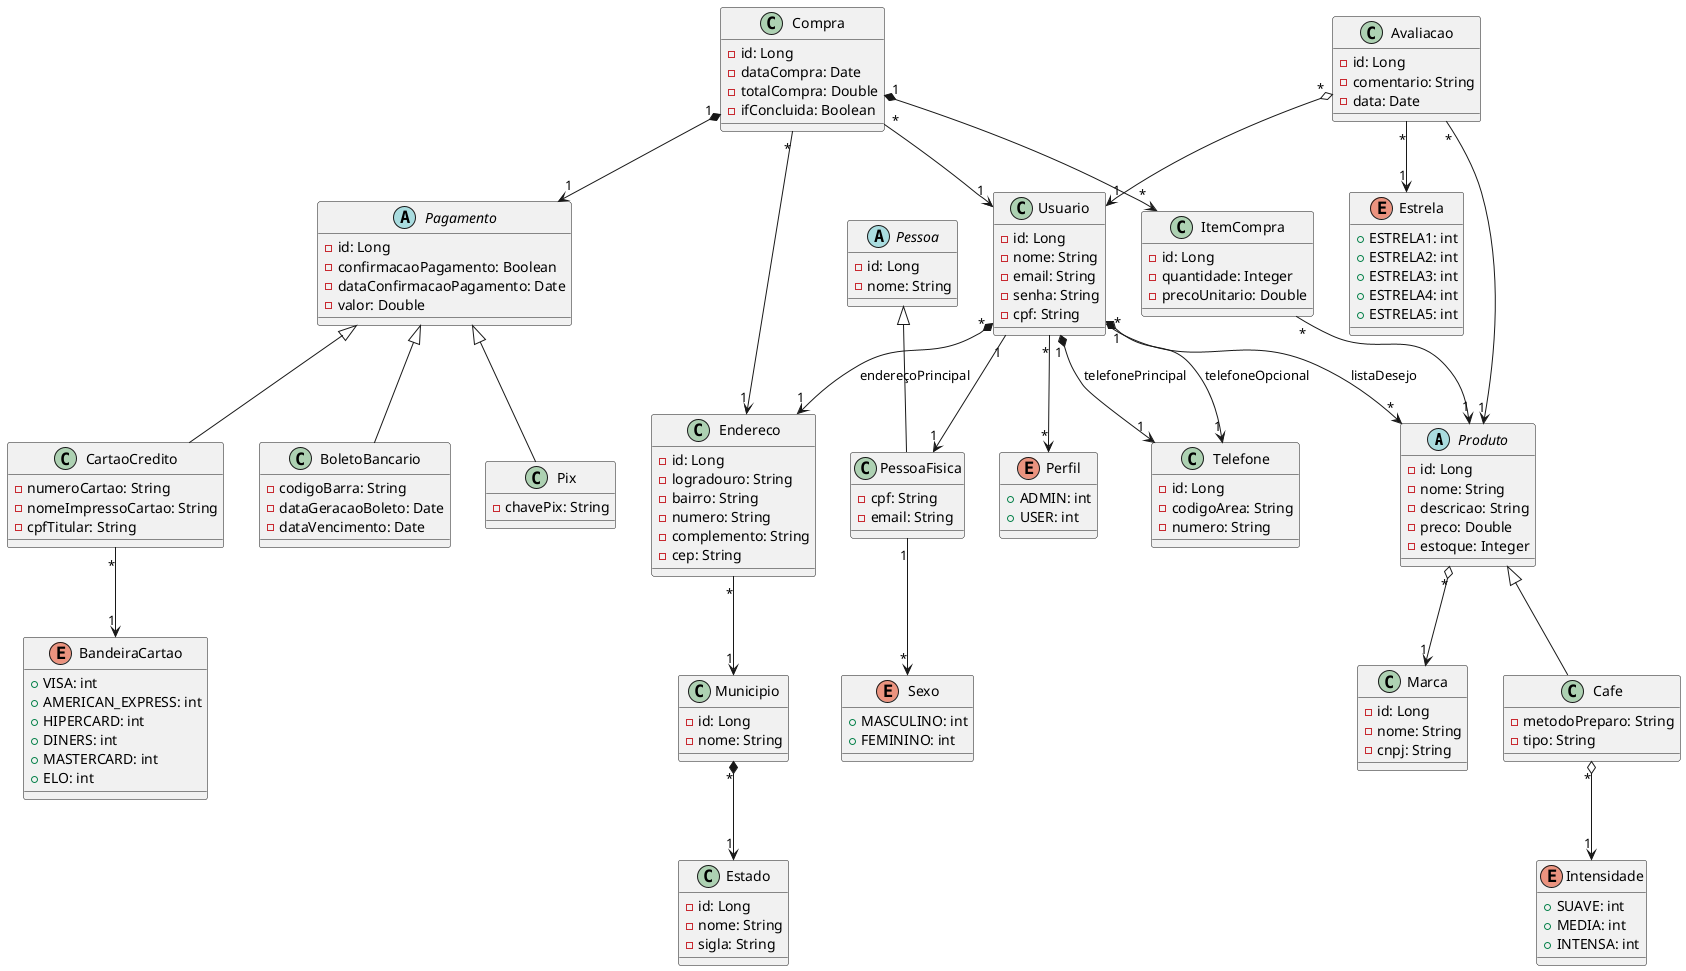 @startuml Coffee-eCommerce

    abstract class Produto {

        - id: Long
        - nome: String
        - descricao: String
        - preco: Double
        - estoque: Integer
    }

    class Cafe {

        - metodoPreparo: String
        - tipo: String
    }

    enum Intensidade {

        + SUAVE: int
        + MEDIA: int
        + INTENSA: int
    }

    class Marca {

        - id: Long
        - nome: String
        - cnpj: String
    }

    abstract class Pessoa {

        - id: Long
        - nome: String
    }

    class PessoaFisica {

        - cpf: String
        - email: String
    }

    enum Sexo {

        + MASCULINO: int
        + FEMININO: int
    }

    enum Perfil {

        + ADMIN: int
        + USER: int
    }

    class Usuario {

        - id: Long
        - nome: String
        - email: String
        - senha: String
        - cpf: String
    }

    class Telefone {

        - id: Long
        - codigoArea: String
        - numero: String
    }

    class Compra {

        - id: Long
        - dataCompra: Date
        - totalCompra: Double
        - ifConcluida: Boolean
    }

    class ItemCompra {

        - id: Long
        - quantidade: Integer
        - precoUnitario: Double
    }

    class Endereco {

        - id: Long
        - logradouro: String
        - bairro: String
        - numero: String
        - complemento: String
        - cep: String
    }

    class Avaliacao {

        - id: Long
        - comentario: String
        - data: Date
    }

    enum Estrela {

        + ESTRELA1: int
        + ESTRELA2: int
        + ESTRELA3: int
        + ESTRELA4: int
        + ESTRELA5: int
    }

    abstract class Pagamento {

        - id: Long
        - confirmacaoPagamento: Boolean
        - dataConfirmacaoPagamento: Date
        - valor: Double
    }

    class BoletoBancario {

        - codigoBarra: String
        - dataGeracaoBoleto: Date
        - dataVencimento: Date
    }

    class Pix {

        - chavePix: String
    }

    class CartaoCredito {

        - numeroCartao: String
        - nomeImpressoCartao: String
        - cpfTitular: String
    }

    enum BandeiraCartao {

        + VISA: int
        + AMERICAN_EXPRESS: int
        + HIPERCARD: int
        + DINERS: int
        + MASTERCARD: int
        + ELO: int
    }

    class Estado {

        - id: Long
        - nome: String
        - sigla: String
    }

    class Municipio {

        - id: Long
        - nome: String
    }

    Produto "*" o--> "1" Marca

    Cafe -up-|> Produto
    Cafe "*" o--> "1" Intensidade

    Municipio "*" *--> "1" Estado

    Endereco "*" --> "1" Municipio

    PessoaFisica "1" --> "*" Sexo

    PessoaFisica -up-|> Pessoa

    Usuario "1" --> "1" PessoaFisica
    Usuario "*" --> "*" Perfil
    Usuario "*" --> "*" Produto: listaDesejo
    Usuario "1" *--> "1" Telefone: telefonePrincipal
    Usuario "1" *--> "1" Telefone: telefoneOpcional
    Usuario "*" *--> "1" Endereco: endereçoPrincipal

    ItemCompra "*" --> "1" Produto

    BoletoBancario -up-|> Pagamento

    Pix -up-|> Pagamento

    CartaoCredito -up-|> Pagamento
    CartaoCredito "*" --> "1" BandeiraCartao

    Compra "*" --> "1" Usuario
    Compra "1" *--> "*" ItemCompra
    Compra "*" --> "1" Endereco
    Compra "1" *--> "1" Pagamento

    Avaliacao "*" --> "1" Estrela
    Avaliacao "*" o--> "1" Usuario
    Avaliacao "*" --> "1" Produto
@enduml
